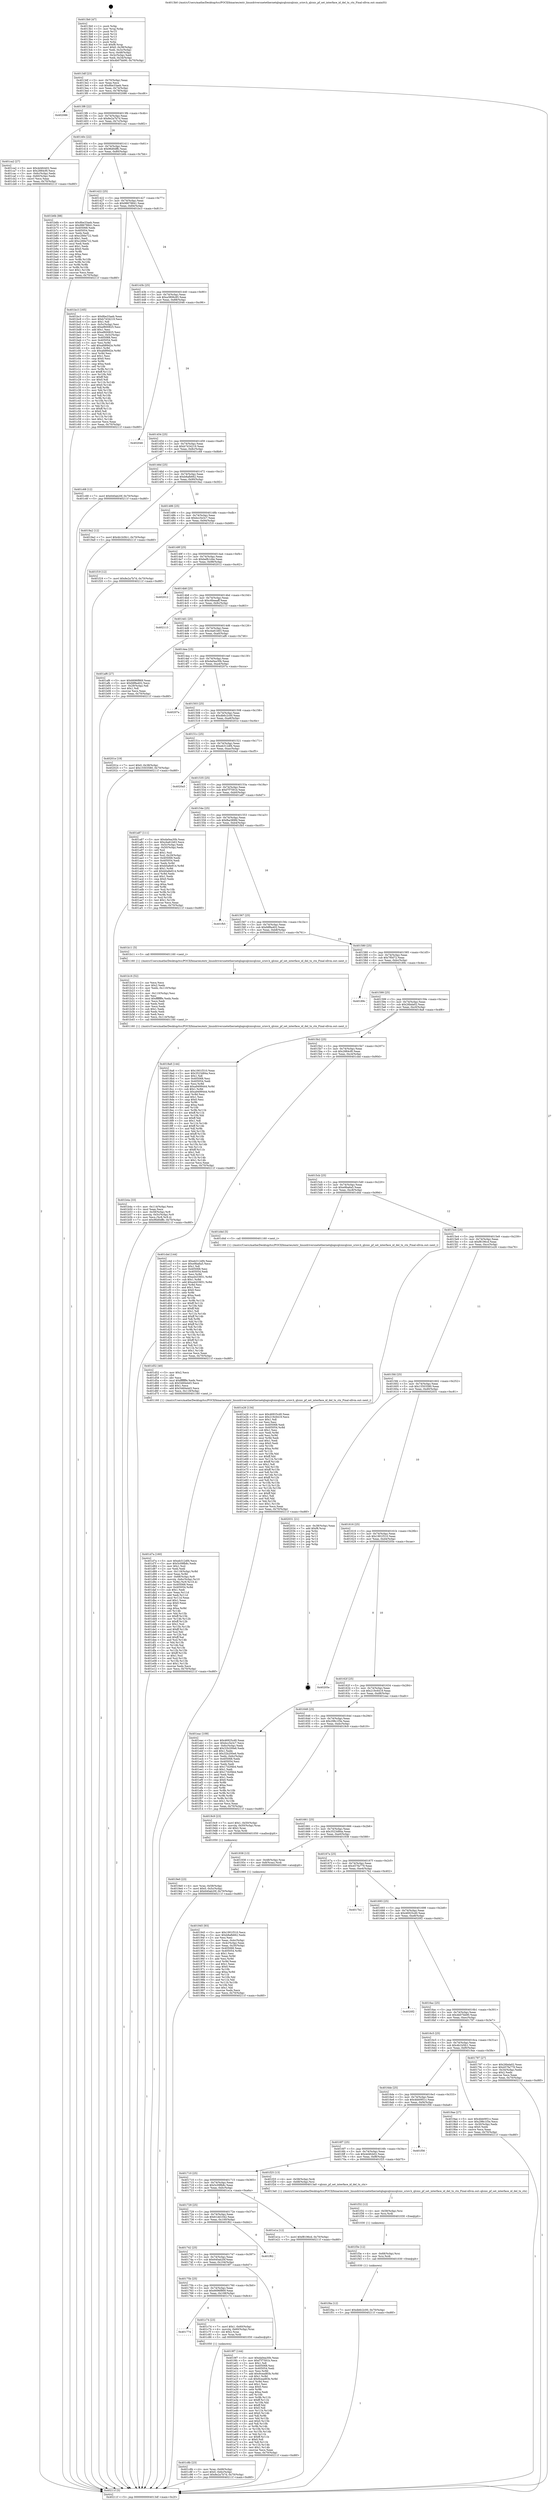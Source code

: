 digraph "0x4013b0" {
  label = "0x4013b0 (/mnt/c/Users/mathe/Desktop/tcc/POCII/binaries/extr_linuxdriversnetethernetqlogicqlcnicqlcnic_sriov.h_qlcnic_pf_set_interface_id_del_tx_ctx_Final-ollvm.out::main(0))"
  labelloc = "t"
  node[shape=record]

  Entry [label="",width=0.3,height=0.3,shape=circle,fillcolor=black,style=filled]
  "0x4013df" [label="{
     0x4013df [23]\l
     | [instrs]\l
     &nbsp;&nbsp;0x4013df \<+3\>: mov -0x70(%rbp),%eax\l
     &nbsp;&nbsp;0x4013e2 \<+2\>: mov %eax,%ecx\l
     &nbsp;&nbsp;0x4013e4 \<+6\>: sub $0x8be33aeb,%ecx\l
     &nbsp;&nbsp;0x4013ea \<+3\>: mov %eax,-0x74(%rbp)\l
     &nbsp;&nbsp;0x4013ed \<+3\>: mov %ecx,-0x78(%rbp)\l
     &nbsp;&nbsp;0x4013f0 \<+6\>: je 0000000000402086 \<main+0xcd6\>\l
  }"]
  "0x402086" [label="{
     0x402086\l
  }", style=dashed]
  "0x4013f6" [label="{
     0x4013f6 [22]\l
     | [instrs]\l
     &nbsp;&nbsp;0x4013f6 \<+5\>: jmp 00000000004013fb \<main+0x4b\>\l
     &nbsp;&nbsp;0x4013fb \<+3\>: mov -0x74(%rbp),%eax\l
     &nbsp;&nbsp;0x4013fe \<+5\>: sub $0x8e2a7b7d,%eax\l
     &nbsp;&nbsp;0x401403 \<+3\>: mov %eax,-0x7c(%rbp)\l
     &nbsp;&nbsp;0x401406 \<+6\>: je 0000000000401ca2 \<main+0x8f2\>\l
  }"]
  Exit [label="",width=0.3,height=0.3,shape=circle,fillcolor=black,style=filled,peripheries=2]
  "0x401ca2" [label="{
     0x401ca2 [27]\l
     | [instrs]\l
     &nbsp;&nbsp;0x401ca2 \<+5\>: mov $0x4d4fcb02,%eax\l
     &nbsp;&nbsp;0x401ca7 \<+5\>: mov $0x2884cf0,%ecx\l
     &nbsp;&nbsp;0x401cac \<+3\>: mov -0x6c(%rbp),%edx\l
     &nbsp;&nbsp;0x401caf \<+3\>: cmp -0x60(%rbp),%edx\l
     &nbsp;&nbsp;0x401cb2 \<+3\>: cmovl %ecx,%eax\l
     &nbsp;&nbsp;0x401cb5 \<+3\>: mov %eax,-0x70(%rbp)\l
     &nbsp;&nbsp;0x401cb8 \<+5\>: jmp 000000000040211f \<main+0xd6f\>\l
  }"]
  "0x40140c" [label="{
     0x40140c [22]\l
     | [instrs]\l
     &nbsp;&nbsp;0x40140c \<+5\>: jmp 0000000000401411 \<main+0x61\>\l
     &nbsp;&nbsp;0x401411 \<+3\>: mov -0x74(%rbp),%eax\l
     &nbsp;&nbsp;0x401414 \<+5\>: sub $0x96d0dffc,%eax\l
     &nbsp;&nbsp;0x401419 \<+3\>: mov %eax,-0x80(%rbp)\l
     &nbsp;&nbsp;0x40141c \<+6\>: je 0000000000401b6b \<main+0x7bb\>\l
  }"]
  "0x401f4a" [label="{
     0x401f4a [12]\l
     | [instrs]\l
     &nbsp;&nbsp;0x401f4a \<+7\>: movl $0xdb6c2c00,-0x70(%rbp)\l
     &nbsp;&nbsp;0x401f51 \<+5\>: jmp 000000000040211f \<main+0xd6f\>\l
  }"]
  "0x401b6b" [label="{
     0x401b6b [88]\l
     | [instrs]\l
     &nbsp;&nbsp;0x401b6b \<+5\>: mov $0x8be33aeb,%eax\l
     &nbsp;&nbsp;0x401b70 \<+5\>: mov $0x98678841,%ecx\l
     &nbsp;&nbsp;0x401b75 \<+7\>: mov 0x405068,%edx\l
     &nbsp;&nbsp;0x401b7c \<+7\>: mov 0x405054,%esi\l
     &nbsp;&nbsp;0x401b83 \<+2\>: mov %edx,%edi\l
     &nbsp;&nbsp;0x401b85 \<+6\>: sub $0xc266e722,%edi\l
     &nbsp;&nbsp;0x401b8b \<+3\>: sub $0x1,%edi\l
     &nbsp;&nbsp;0x401b8e \<+6\>: add $0xc266e722,%edi\l
     &nbsp;&nbsp;0x401b94 \<+3\>: imul %edi,%edx\l
     &nbsp;&nbsp;0x401b97 \<+3\>: and $0x1,%edx\l
     &nbsp;&nbsp;0x401b9a \<+3\>: cmp $0x0,%edx\l
     &nbsp;&nbsp;0x401b9d \<+4\>: sete %r8b\l
     &nbsp;&nbsp;0x401ba1 \<+3\>: cmp $0xa,%esi\l
     &nbsp;&nbsp;0x401ba4 \<+4\>: setl %r9b\l
     &nbsp;&nbsp;0x401ba8 \<+3\>: mov %r8b,%r10b\l
     &nbsp;&nbsp;0x401bab \<+3\>: and %r9b,%r10b\l
     &nbsp;&nbsp;0x401bae \<+3\>: xor %r9b,%r8b\l
     &nbsp;&nbsp;0x401bb1 \<+3\>: or %r8b,%r10b\l
     &nbsp;&nbsp;0x401bb4 \<+4\>: test $0x1,%r10b\l
     &nbsp;&nbsp;0x401bb8 \<+3\>: cmovne %ecx,%eax\l
     &nbsp;&nbsp;0x401bbb \<+3\>: mov %eax,-0x70(%rbp)\l
     &nbsp;&nbsp;0x401bbe \<+5\>: jmp 000000000040211f \<main+0xd6f\>\l
  }"]
  "0x401422" [label="{
     0x401422 [25]\l
     | [instrs]\l
     &nbsp;&nbsp;0x401422 \<+5\>: jmp 0000000000401427 \<main+0x77\>\l
     &nbsp;&nbsp;0x401427 \<+3\>: mov -0x74(%rbp),%eax\l
     &nbsp;&nbsp;0x40142a \<+5\>: sub $0x98678841,%eax\l
     &nbsp;&nbsp;0x40142f \<+6\>: mov %eax,-0x84(%rbp)\l
     &nbsp;&nbsp;0x401435 \<+6\>: je 0000000000401bc3 \<main+0x813\>\l
  }"]
  "0x401f3e" [label="{
     0x401f3e [12]\l
     | [instrs]\l
     &nbsp;&nbsp;0x401f3e \<+4\>: mov -0x68(%rbp),%rsi\l
     &nbsp;&nbsp;0x401f42 \<+3\>: mov %rsi,%rdi\l
     &nbsp;&nbsp;0x401f45 \<+5\>: call 0000000000401030 \<free@plt\>\l
     | [calls]\l
     &nbsp;&nbsp;0x401030 \{1\} (unknown)\l
  }"]
  "0x401bc3" [label="{
     0x401bc3 [165]\l
     | [instrs]\l
     &nbsp;&nbsp;0x401bc3 \<+5\>: mov $0x8be33aeb,%eax\l
     &nbsp;&nbsp;0x401bc8 \<+5\>: mov $0xb7434219,%ecx\l
     &nbsp;&nbsp;0x401bcd \<+2\>: mov $0x1,%dl\l
     &nbsp;&nbsp;0x401bcf \<+3\>: mov -0x5c(%rbp),%esi\l
     &nbsp;&nbsp;0x401bd2 \<+6\>: add $0xef600825,%esi\l
     &nbsp;&nbsp;0x401bd8 \<+3\>: add $0x1,%esi\l
     &nbsp;&nbsp;0x401bdb \<+6\>: sub $0xef600825,%esi\l
     &nbsp;&nbsp;0x401be1 \<+3\>: mov %esi,-0x5c(%rbp)\l
     &nbsp;&nbsp;0x401be4 \<+7\>: mov 0x405068,%esi\l
     &nbsp;&nbsp;0x401beb \<+7\>: mov 0x405054,%edi\l
     &nbsp;&nbsp;0x401bf2 \<+3\>: mov %esi,%r8d\l
     &nbsp;&nbsp;0x401bf5 \<+7\>: add $0xafd89d2e,%r8d\l
     &nbsp;&nbsp;0x401bfc \<+4\>: sub $0x1,%r8d\l
     &nbsp;&nbsp;0x401c00 \<+7\>: sub $0xafd89d2e,%r8d\l
     &nbsp;&nbsp;0x401c07 \<+4\>: imul %r8d,%esi\l
     &nbsp;&nbsp;0x401c0b \<+3\>: and $0x1,%esi\l
     &nbsp;&nbsp;0x401c0e \<+3\>: cmp $0x0,%esi\l
     &nbsp;&nbsp;0x401c11 \<+4\>: sete %r9b\l
     &nbsp;&nbsp;0x401c15 \<+3\>: cmp $0xa,%edi\l
     &nbsp;&nbsp;0x401c18 \<+4\>: setl %r10b\l
     &nbsp;&nbsp;0x401c1c \<+3\>: mov %r9b,%r11b\l
     &nbsp;&nbsp;0x401c1f \<+4\>: xor $0xff,%r11b\l
     &nbsp;&nbsp;0x401c23 \<+3\>: mov %r10b,%bl\l
     &nbsp;&nbsp;0x401c26 \<+3\>: xor $0xff,%bl\l
     &nbsp;&nbsp;0x401c29 \<+3\>: xor $0x0,%dl\l
     &nbsp;&nbsp;0x401c2c \<+3\>: mov %r11b,%r14b\l
     &nbsp;&nbsp;0x401c2f \<+4\>: and $0x0,%r14b\l
     &nbsp;&nbsp;0x401c33 \<+3\>: and %dl,%r9b\l
     &nbsp;&nbsp;0x401c36 \<+3\>: mov %bl,%r15b\l
     &nbsp;&nbsp;0x401c39 \<+4\>: and $0x0,%r15b\l
     &nbsp;&nbsp;0x401c3d \<+3\>: and %dl,%r10b\l
     &nbsp;&nbsp;0x401c40 \<+3\>: or %r9b,%r14b\l
     &nbsp;&nbsp;0x401c43 \<+3\>: or %r10b,%r15b\l
     &nbsp;&nbsp;0x401c46 \<+3\>: xor %r15b,%r14b\l
     &nbsp;&nbsp;0x401c49 \<+3\>: or %bl,%r11b\l
     &nbsp;&nbsp;0x401c4c \<+4\>: xor $0xff,%r11b\l
     &nbsp;&nbsp;0x401c50 \<+3\>: or $0x0,%dl\l
     &nbsp;&nbsp;0x401c53 \<+3\>: and %dl,%r11b\l
     &nbsp;&nbsp;0x401c56 \<+3\>: or %r11b,%r14b\l
     &nbsp;&nbsp;0x401c59 \<+4\>: test $0x1,%r14b\l
     &nbsp;&nbsp;0x401c5d \<+3\>: cmovne %ecx,%eax\l
     &nbsp;&nbsp;0x401c60 \<+3\>: mov %eax,-0x70(%rbp)\l
     &nbsp;&nbsp;0x401c63 \<+5\>: jmp 000000000040211f \<main+0xd6f\>\l
  }"]
  "0x40143b" [label="{
     0x40143b [25]\l
     | [instrs]\l
     &nbsp;&nbsp;0x40143b \<+5\>: jmp 0000000000401440 \<main+0x90\>\l
     &nbsp;&nbsp;0x401440 \<+3\>: mov -0x74(%rbp),%eax\l
     &nbsp;&nbsp;0x401443 \<+5\>: sub $0xa3806c85,%eax\l
     &nbsp;&nbsp;0x401448 \<+6\>: mov %eax,-0x88(%rbp)\l
     &nbsp;&nbsp;0x40144e \<+6\>: je 0000000000402046 \<main+0xc96\>\l
  }"]
  "0x401f32" [label="{
     0x401f32 [12]\l
     | [instrs]\l
     &nbsp;&nbsp;0x401f32 \<+4\>: mov -0x58(%rbp),%rsi\l
     &nbsp;&nbsp;0x401f36 \<+3\>: mov %rsi,%rdi\l
     &nbsp;&nbsp;0x401f39 \<+5\>: call 0000000000401030 \<free@plt\>\l
     | [calls]\l
     &nbsp;&nbsp;0x401030 \{1\} (unknown)\l
  }"]
  "0x402046" [label="{
     0x402046\l
  }", style=dashed]
  "0x401454" [label="{
     0x401454 [25]\l
     | [instrs]\l
     &nbsp;&nbsp;0x401454 \<+5\>: jmp 0000000000401459 \<main+0xa9\>\l
     &nbsp;&nbsp;0x401459 \<+3\>: mov -0x74(%rbp),%eax\l
     &nbsp;&nbsp;0x40145c \<+5\>: sub $0xb7434219,%eax\l
     &nbsp;&nbsp;0x401461 \<+6\>: mov %eax,-0x8c(%rbp)\l
     &nbsp;&nbsp;0x401467 \<+6\>: je 0000000000401c68 \<main+0x8b8\>\l
  }"]
  "0x401d7a" [label="{
     0x401d7a [160]\l
     | [instrs]\l
     &nbsp;&nbsp;0x401d7a \<+5\>: mov $0xeb312df4,%ecx\l
     &nbsp;&nbsp;0x401d7f \<+5\>: mov $0x5c09fb8c,%edx\l
     &nbsp;&nbsp;0x401d84 \<+3\>: mov $0x1,%sil\l
     &nbsp;&nbsp;0x401d87 \<+2\>: xor %edi,%edi\l
     &nbsp;&nbsp;0x401d89 \<+7\>: mov -0x118(%rbp),%r8d\l
     &nbsp;&nbsp;0x401d90 \<+4\>: imul %eax,%r8d\l
     &nbsp;&nbsp;0x401d94 \<+4\>: mov -0x68(%rbp),%r9\l
     &nbsp;&nbsp;0x401d98 \<+4\>: movslq -0x6c(%rbp),%r10\l
     &nbsp;&nbsp;0x401d9c \<+4\>: mov %r8d,(%r9,%r10,4)\l
     &nbsp;&nbsp;0x401da0 \<+7\>: mov 0x405068,%eax\l
     &nbsp;&nbsp;0x401da7 \<+8\>: mov 0x405054,%r8d\l
     &nbsp;&nbsp;0x401daf \<+3\>: sub $0x1,%edi\l
     &nbsp;&nbsp;0x401db2 \<+3\>: mov %eax,%r11d\l
     &nbsp;&nbsp;0x401db5 \<+3\>: add %edi,%r11d\l
     &nbsp;&nbsp;0x401db8 \<+4\>: imul %r11d,%eax\l
     &nbsp;&nbsp;0x401dbc \<+3\>: and $0x1,%eax\l
     &nbsp;&nbsp;0x401dbf \<+3\>: cmp $0x0,%eax\l
     &nbsp;&nbsp;0x401dc2 \<+3\>: sete %bl\l
     &nbsp;&nbsp;0x401dc5 \<+4\>: cmp $0xa,%r8d\l
     &nbsp;&nbsp;0x401dc9 \<+4\>: setl %r14b\l
     &nbsp;&nbsp;0x401dcd \<+3\>: mov %bl,%r15b\l
     &nbsp;&nbsp;0x401dd0 \<+4\>: xor $0xff,%r15b\l
     &nbsp;&nbsp;0x401dd4 \<+3\>: mov %r14b,%r12b\l
     &nbsp;&nbsp;0x401dd7 \<+4\>: xor $0xff,%r12b\l
     &nbsp;&nbsp;0x401ddb \<+4\>: xor $0x1,%sil\l
     &nbsp;&nbsp;0x401ddf \<+3\>: mov %r15b,%r13b\l
     &nbsp;&nbsp;0x401de2 \<+4\>: and $0xff,%r13b\l
     &nbsp;&nbsp;0x401de6 \<+3\>: and %sil,%bl\l
     &nbsp;&nbsp;0x401de9 \<+3\>: mov %r12b,%al\l
     &nbsp;&nbsp;0x401dec \<+2\>: and $0xff,%al\l
     &nbsp;&nbsp;0x401dee \<+3\>: and %sil,%r14b\l
     &nbsp;&nbsp;0x401df1 \<+3\>: or %bl,%r13b\l
     &nbsp;&nbsp;0x401df4 \<+3\>: or %r14b,%al\l
     &nbsp;&nbsp;0x401df7 \<+3\>: xor %al,%r13b\l
     &nbsp;&nbsp;0x401dfa \<+3\>: or %r12b,%r15b\l
     &nbsp;&nbsp;0x401dfd \<+4\>: xor $0xff,%r15b\l
     &nbsp;&nbsp;0x401e01 \<+4\>: or $0x1,%sil\l
     &nbsp;&nbsp;0x401e05 \<+3\>: and %sil,%r15b\l
     &nbsp;&nbsp;0x401e08 \<+3\>: or %r15b,%r13b\l
     &nbsp;&nbsp;0x401e0b \<+4\>: test $0x1,%r13b\l
     &nbsp;&nbsp;0x401e0f \<+3\>: cmovne %edx,%ecx\l
     &nbsp;&nbsp;0x401e12 \<+3\>: mov %ecx,-0x70(%rbp)\l
     &nbsp;&nbsp;0x401e15 \<+5\>: jmp 000000000040211f \<main+0xd6f\>\l
  }"]
  "0x401c68" [label="{
     0x401c68 [12]\l
     | [instrs]\l
     &nbsp;&nbsp;0x401c68 \<+7\>: movl $0x640ab20f,-0x70(%rbp)\l
     &nbsp;&nbsp;0x401c6f \<+5\>: jmp 000000000040211f \<main+0xd6f\>\l
  }"]
  "0x40146d" [label="{
     0x40146d [25]\l
     | [instrs]\l
     &nbsp;&nbsp;0x40146d \<+5\>: jmp 0000000000401472 \<main+0xc2\>\l
     &nbsp;&nbsp;0x401472 \<+3\>: mov -0x74(%rbp),%eax\l
     &nbsp;&nbsp;0x401475 \<+5\>: sub $0xb8afb662,%eax\l
     &nbsp;&nbsp;0x40147a \<+6\>: mov %eax,-0x90(%rbp)\l
     &nbsp;&nbsp;0x401480 \<+6\>: je 00000000004019a2 \<main+0x5f2\>\l
  }"]
  "0x401d52" [label="{
     0x401d52 [40]\l
     | [instrs]\l
     &nbsp;&nbsp;0x401d52 \<+5\>: mov $0x2,%ecx\l
     &nbsp;&nbsp;0x401d57 \<+1\>: cltd\l
     &nbsp;&nbsp;0x401d58 \<+2\>: idiv %ecx\l
     &nbsp;&nbsp;0x401d5a \<+6\>: imul $0xfffffffe,%edx,%ecx\l
     &nbsp;&nbsp;0x401d60 \<+6\>: sub $0x5460e4d3,%ecx\l
     &nbsp;&nbsp;0x401d66 \<+3\>: add $0x1,%ecx\l
     &nbsp;&nbsp;0x401d69 \<+6\>: add $0x5460e4d3,%ecx\l
     &nbsp;&nbsp;0x401d6f \<+6\>: mov %ecx,-0x118(%rbp)\l
     &nbsp;&nbsp;0x401d75 \<+5\>: call 0000000000401160 \<next_i\>\l
     | [calls]\l
     &nbsp;&nbsp;0x401160 \{1\} (/mnt/c/Users/mathe/Desktop/tcc/POCII/binaries/extr_linuxdriversnetethernetqlogicqlcnicqlcnic_sriov.h_qlcnic_pf_set_interface_id_del_tx_ctx_Final-ollvm.out::next_i)\l
  }"]
  "0x4019a2" [label="{
     0x4019a2 [12]\l
     | [instrs]\l
     &nbsp;&nbsp;0x4019a2 \<+7\>: movl $0x4b1b5fc1,-0x70(%rbp)\l
     &nbsp;&nbsp;0x4019a9 \<+5\>: jmp 000000000040211f \<main+0xd6f\>\l
  }"]
  "0x401486" [label="{
     0x401486 [25]\l
     | [instrs]\l
     &nbsp;&nbsp;0x401486 \<+5\>: jmp 000000000040148b \<main+0xdb\>\l
     &nbsp;&nbsp;0x40148b \<+3\>: mov -0x74(%rbp),%eax\l
     &nbsp;&nbsp;0x40148e \<+5\>: sub $0xbcc5e3c7,%eax\l
     &nbsp;&nbsp;0x401493 \<+6\>: mov %eax,-0x94(%rbp)\l
     &nbsp;&nbsp;0x401499 \<+6\>: je 0000000000401f19 \<main+0xb69\>\l
  }"]
  "0x401c8b" [label="{
     0x401c8b [23]\l
     | [instrs]\l
     &nbsp;&nbsp;0x401c8b \<+4\>: mov %rax,-0x68(%rbp)\l
     &nbsp;&nbsp;0x401c8f \<+7\>: movl $0x0,-0x6c(%rbp)\l
     &nbsp;&nbsp;0x401c96 \<+7\>: movl $0x8e2a7b7d,-0x70(%rbp)\l
     &nbsp;&nbsp;0x401c9d \<+5\>: jmp 000000000040211f \<main+0xd6f\>\l
  }"]
  "0x401f19" [label="{
     0x401f19 [12]\l
     | [instrs]\l
     &nbsp;&nbsp;0x401f19 \<+7\>: movl $0x8e2a7b7d,-0x70(%rbp)\l
     &nbsp;&nbsp;0x401f20 \<+5\>: jmp 000000000040211f \<main+0xd6f\>\l
  }"]
  "0x40149f" [label="{
     0x40149f [25]\l
     | [instrs]\l
     &nbsp;&nbsp;0x40149f \<+5\>: jmp 00000000004014a4 \<main+0xf4\>\l
     &nbsp;&nbsp;0x4014a4 \<+3\>: mov -0x74(%rbp),%eax\l
     &nbsp;&nbsp;0x4014a7 \<+5\>: sub $0xbefb1d4e,%eax\l
     &nbsp;&nbsp;0x4014ac \<+6\>: mov %eax,-0x98(%rbp)\l
     &nbsp;&nbsp;0x4014b2 \<+6\>: je 0000000000402012 \<main+0xc62\>\l
  }"]
  "0x401774" [label="{
     0x401774\l
  }", style=dashed]
  "0x402012" [label="{
     0x402012\l
  }", style=dashed]
  "0x4014b8" [label="{
     0x4014b8 [25]\l
     | [instrs]\l
     &nbsp;&nbsp;0x4014b8 \<+5\>: jmp 00000000004014bd \<main+0x10d\>\l
     &nbsp;&nbsp;0x4014bd \<+3\>: mov -0x74(%rbp),%eax\l
     &nbsp;&nbsp;0x4014c0 \<+5\>: sub $0xc6beaaff,%eax\l
     &nbsp;&nbsp;0x4014c5 \<+6\>: mov %eax,-0x9c(%rbp)\l
     &nbsp;&nbsp;0x4014cb \<+6\>: je 0000000000402113 \<main+0xd63\>\l
  }"]
  "0x401c74" [label="{
     0x401c74 [23]\l
     | [instrs]\l
     &nbsp;&nbsp;0x401c74 \<+7\>: movl $0x1,-0x60(%rbp)\l
     &nbsp;&nbsp;0x401c7b \<+4\>: movslq -0x60(%rbp),%rax\l
     &nbsp;&nbsp;0x401c7f \<+4\>: shl $0x2,%rax\l
     &nbsp;&nbsp;0x401c83 \<+3\>: mov %rax,%rdi\l
     &nbsp;&nbsp;0x401c86 \<+5\>: call 0000000000401050 \<malloc@plt\>\l
     | [calls]\l
     &nbsp;&nbsp;0x401050 \{1\} (unknown)\l
  }"]
  "0x402113" [label="{
     0x402113\l
  }", style=dashed]
  "0x4014d1" [label="{
     0x4014d1 [25]\l
     | [instrs]\l
     &nbsp;&nbsp;0x4014d1 \<+5\>: jmp 00000000004014d6 \<main+0x126\>\l
     &nbsp;&nbsp;0x4014d6 \<+3\>: mov -0x74(%rbp),%eax\l
     &nbsp;&nbsp;0x4014d9 \<+5\>: sub $0xcba61b63,%eax\l
     &nbsp;&nbsp;0x4014de \<+6\>: mov %eax,-0xa0(%rbp)\l
     &nbsp;&nbsp;0x4014e4 \<+6\>: je 0000000000401af6 \<main+0x746\>\l
  }"]
  "0x401b4a" [label="{
     0x401b4a [33]\l
     | [instrs]\l
     &nbsp;&nbsp;0x401b4a \<+6\>: mov -0x114(%rbp),%ecx\l
     &nbsp;&nbsp;0x401b50 \<+3\>: imul %eax,%ecx\l
     &nbsp;&nbsp;0x401b53 \<+4\>: mov -0x58(%rbp),%r8\l
     &nbsp;&nbsp;0x401b57 \<+4\>: movslq -0x5c(%rbp),%r9\l
     &nbsp;&nbsp;0x401b5b \<+4\>: mov %ecx,(%r8,%r9,4)\l
     &nbsp;&nbsp;0x401b5f \<+7\>: movl $0x96d0dffc,-0x70(%rbp)\l
     &nbsp;&nbsp;0x401b66 \<+5\>: jmp 000000000040211f \<main+0xd6f\>\l
  }"]
  "0x401af6" [label="{
     0x401af6 [27]\l
     | [instrs]\l
     &nbsp;&nbsp;0x401af6 \<+5\>: mov $0x6696f869,%eax\l
     &nbsp;&nbsp;0x401afb \<+5\>: mov $0xfdf8a402,%ecx\l
     &nbsp;&nbsp;0x401b00 \<+3\>: mov -0x29(%rbp),%dl\l
     &nbsp;&nbsp;0x401b03 \<+3\>: test $0x1,%dl\l
     &nbsp;&nbsp;0x401b06 \<+3\>: cmovne %ecx,%eax\l
     &nbsp;&nbsp;0x401b09 \<+3\>: mov %eax,-0x70(%rbp)\l
     &nbsp;&nbsp;0x401b0c \<+5\>: jmp 000000000040211f \<main+0xd6f\>\l
  }"]
  "0x4014ea" [label="{
     0x4014ea [25]\l
     | [instrs]\l
     &nbsp;&nbsp;0x4014ea \<+5\>: jmp 00000000004014ef \<main+0x13f\>\l
     &nbsp;&nbsp;0x4014ef \<+3\>: mov -0x74(%rbp),%eax\l
     &nbsp;&nbsp;0x4014f2 \<+5\>: sub $0xda0ea30b,%eax\l
     &nbsp;&nbsp;0x4014f7 \<+6\>: mov %eax,-0xa4(%rbp)\l
     &nbsp;&nbsp;0x4014fd \<+6\>: je 000000000040207a \<main+0xcca\>\l
  }"]
  "0x401b16" [label="{
     0x401b16 [52]\l
     | [instrs]\l
     &nbsp;&nbsp;0x401b16 \<+2\>: xor %ecx,%ecx\l
     &nbsp;&nbsp;0x401b18 \<+5\>: mov $0x2,%edx\l
     &nbsp;&nbsp;0x401b1d \<+6\>: mov %edx,-0x110(%rbp)\l
     &nbsp;&nbsp;0x401b23 \<+1\>: cltd\l
     &nbsp;&nbsp;0x401b24 \<+6\>: mov -0x110(%rbp),%esi\l
     &nbsp;&nbsp;0x401b2a \<+2\>: idiv %esi\l
     &nbsp;&nbsp;0x401b2c \<+6\>: imul $0xfffffffe,%edx,%edx\l
     &nbsp;&nbsp;0x401b32 \<+2\>: mov %ecx,%edi\l
     &nbsp;&nbsp;0x401b34 \<+2\>: sub %edx,%edi\l
     &nbsp;&nbsp;0x401b36 \<+2\>: mov %ecx,%edx\l
     &nbsp;&nbsp;0x401b38 \<+3\>: sub $0x1,%edx\l
     &nbsp;&nbsp;0x401b3b \<+2\>: add %edx,%edi\l
     &nbsp;&nbsp;0x401b3d \<+2\>: sub %edi,%ecx\l
     &nbsp;&nbsp;0x401b3f \<+6\>: mov %ecx,-0x114(%rbp)\l
     &nbsp;&nbsp;0x401b45 \<+5\>: call 0000000000401160 \<next_i\>\l
     | [calls]\l
     &nbsp;&nbsp;0x401160 \{1\} (/mnt/c/Users/mathe/Desktop/tcc/POCII/binaries/extr_linuxdriversnetethernetqlogicqlcnicqlcnic_sriov.h_qlcnic_pf_set_interface_id_del_tx_ctx_Final-ollvm.out::next_i)\l
  }"]
  "0x40207a" [label="{
     0x40207a\l
  }", style=dashed]
  "0x401503" [label="{
     0x401503 [25]\l
     | [instrs]\l
     &nbsp;&nbsp;0x401503 \<+5\>: jmp 0000000000401508 \<main+0x158\>\l
     &nbsp;&nbsp;0x401508 \<+3\>: mov -0x74(%rbp),%eax\l
     &nbsp;&nbsp;0x40150b \<+5\>: sub $0xdb6c2c00,%eax\l
     &nbsp;&nbsp;0x401510 \<+6\>: mov %eax,-0xa8(%rbp)\l
     &nbsp;&nbsp;0x401516 \<+6\>: je 000000000040201e \<main+0xc6e\>\l
  }"]
  "0x40175b" [label="{
     0x40175b [25]\l
     | [instrs]\l
     &nbsp;&nbsp;0x40175b \<+5\>: jmp 0000000000401760 \<main+0x3b0\>\l
     &nbsp;&nbsp;0x401760 \<+3\>: mov -0x74(%rbp),%eax\l
     &nbsp;&nbsp;0x401763 \<+5\>: sub $0x6696f869,%eax\l
     &nbsp;&nbsp;0x401768 \<+6\>: mov %eax,-0x108(%rbp)\l
     &nbsp;&nbsp;0x40176e \<+6\>: je 0000000000401c74 \<main+0x8c4\>\l
  }"]
  "0x40201e" [label="{
     0x40201e [19]\l
     | [instrs]\l
     &nbsp;&nbsp;0x40201e \<+7\>: movl $0x0,-0x38(%rbp)\l
     &nbsp;&nbsp;0x402025 \<+7\>: movl $0x15503580,-0x70(%rbp)\l
     &nbsp;&nbsp;0x40202c \<+5\>: jmp 000000000040211f \<main+0xd6f\>\l
  }"]
  "0x40151c" [label="{
     0x40151c [25]\l
     | [instrs]\l
     &nbsp;&nbsp;0x40151c \<+5\>: jmp 0000000000401521 \<main+0x171\>\l
     &nbsp;&nbsp;0x401521 \<+3\>: mov -0x74(%rbp),%eax\l
     &nbsp;&nbsp;0x401524 \<+5\>: sub $0xeb312df4,%eax\l
     &nbsp;&nbsp;0x401529 \<+6\>: mov %eax,-0xac(%rbp)\l
     &nbsp;&nbsp;0x40152f \<+6\>: je 00000000004020a5 \<main+0xcf5\>\l
  }"]
  "0x4019f7" [label="{
     0x4019f7 [144]\l
     | [instrs]\l
     &nbsp;&nbsp;0x4019f7 \<+5\>: mov $0xda0ea30b,%eax\l
     &nbsp;&nbsp;0x4019fc \<+5\>: mov $0xf7f7591b,%ecx\l
     &nbsp;&nbsp;0x401a01 \<+2\>: mov $0x1,%dl\l
     &nbsp;&nbsp;0x401a03 \<+7\>: mov 0x405068,%esi\l
     &nbsp;&nbsp;0x401a0a \<+7\>: mov 0x405054,%edi\l
     &nbsp;&nbsp;0x401a11 \<+3\>: mov %esi,%r8d\l
     &nbsp;&nbsp;0x401a14 \<+7\>: add $0x9cead83b,%r8d\l
     &nbsp;&nbsp;0x401a1b \<+4\>: sub $0x1,%r8d\l
     &nbsp;&nbsp;0x401a1f \<+7\>: sub $0x9cead83b,%r8d\l
     &nbsp;&nbsp;0x401a26 \<+4\>: imul %r8d,%esi\l
     &nbsp;&nbsp;0x401a2a \<+3\>: and $0x1,%esi\l
     &nbsp;&nbsp;0x401a2d \<+3\>: cmp $0x0,%esi\l
     &nbsp;&nbsp;0x401a30 \<+4\>: sete %r9b\l
     &nbsp;&nbsp;0x401a34 \<+3\>: cmp $0xa,%edi\l
     &nbsp;&nbsp;0x401a37 \<+4\>: setl %r10b\l
     &nbsp;&nbsp;0x401a3b \<+3\>: mov %r9b,%r11b\l
     &nbsp;&nbsp;0x401a3e \<+4\>: xor $0xff,%r11b\l
     &nbsp;&nbsp;0x401a42 \<+3\>: mov %r10b,%bl\l
     &nbsp;&nbsp;0x401a45 \<+3\>: xor $0xff,%bl\l
     &nbsp;&nbsp;0x401a48 \<+3\>: xor $0x0,%dl\l
     &nbsp;&nbsp;0x401a4b \<+3\>: mov %r11b,%r14b\l
     &nbsp;&nbsp;0x401a4e \<+4\>: and $0x0,%r14b\l
     &nbsp;&nbsp;0x401a52 \<+3\>: and %dl,%r9b\l
     &nbsp;&nbsp;0x401a55 \<+3\>: mov %bl,%r15b\l
     &nbsp;&nbsp;0x401a58 \<+4\>: and $0x0,%r15b\l
     &nbsp;&nbsp;0x401a5c \<+3\>: and %dl,%r10b\l
     &nbsp;&nbsp;0x401a5f \<+3\>: or %r9b,%r14b\l
     &nbsp;&nbsp;0x401a62 \<+3\>: or %r10b,%r15b\l
     &nbsp;&nbsp;0x401a65 \<+3\>: xor %r15b,%r14b\l
     &nbsp;&nbsp;0x401a68 \<+3\>: or %bl,%r11b\l
     &nbsp;&nbsp;0x401a6b \<+4\>: xor $0xff,%r11b\l
     &nbsp;&nbsp;0x401a6f \<+3\>: or $0x0,%dl\l
     &nbsp;&nbsp;0x401a72 \<+3\>: and %dl,%r11b\l
     &nbsp;&nbsp;0x401a75 \<+3\>: or %r11b,%r14b\l
     &nbsp;&nbsp;0x401a78 \<+4\>: test $0x1,%r14b\l
     &nbsp;&nbsp;0x401a7c \<+3\>: cmovne %ecx,%eax\l
     &nbsp;&nbsp;0x401a7f \<+3\>: mov %eax,-0x70(%rbp)\l
     &nbsp;&nbsp;0x401a82 \<+5\>: jmp 000000000040211f \<main+0xd6f\>\l
  }"]
  "0x4020a5" [label="{
     0x4020a5\l
  }", style=dashed]
  "0x401535" [label="{
     0x401535 [25]\l
     | [instrs]\l
     &nbsp;&nbsp;0x401535 \<+5\>: jmp 000000000040153a \<main+0x18a\>\l
     &nbsp;&nbsp;0x40153a \<+3\>: mov -0x74(%rbp),%eax\l
     &nbsp;&nbsp;0x40153d \<+5\>: sub $0xf7f7591b,%eax\l
     &nbsp;&nbsp;0x401542 \<+6\>: mov %eax,-0xb0(%rbp)\l
     &nbsp;&nbsp;0x401548 \<+6\>: je 0000000000401a87 \<main+0x6d7\>\l
  }"]
  "0x401742" [label="{
     0x401742 [25]\l
     | [instrs]\l
     &nbsp;&nbsp;0x401742 \<+5\>: jmp 0000000000401747 \<main+0x397\>\l
     &nbsp;&nbsp;0x401747 \<+3\>: mov -0x74(%rbp),%eax\l
     &nbsp;&nbsp;0x40174a \<+5\>: sub $0x640ab20f,%eax\l
     &nbsp;&nbsp;0x40174f \<+6\>: mov %eax,-0x104(%rbp)\l
     &nbsp;&nbsp;0x401755 \<+6\>: je 00000000004019f7 \<main+0x647\>\l
  }"]
  "0x401a87" [label="{
     0x401a87 [111]\l
     | [instrs]\l
     &nbsp;&nbsp;0x401a87 \<+5\>: mov $0xda0ea30b,%eax\l
     &nbsp;&nbsp;0x401a8c \<+5\>: mov $0xcba61b63,%ecx\l
     &nbsp;&nbsp;0x401a91 \<+3\>: mov -0x5c(%rbp),%edx\l
     &nbsp;&nbsp;0x401a94 \<+3\>: cmp -0x50(%rbp),%edx\l
     &nbsp;&nbsp;0x401a97 \<+4\>: setl %sil\l
     &nbsp;&nbsp;0x401a9b \<+4\>: and $0x1,%sil\l
     &nbsp;&nbsp;0x401a9f \<+4\>: mov %sil,-0x29(%rbp)\l
     &nbsp;&nbsp;0x401aa3 \<+7\>: mov 0x405068,%edx\l
     &nbsp;&nbsp;0x401aaa \<+7\>: mov 0x405054,%edi\l
     &nbsp;&nbsp;0x401ab1 \<+3\>: mov %edx,%r8d\l
     &nbsp;&nbsp;0x401ab4 \<+7\>: sub $0xb0a8e914,%r8d\l
     &nbsp;&nbsp;0x401abb \<+4\>: sub $0x1,%r8d\l
     &nbsp;&nbsp;0x401abf \<+7\>: add $0xb0a8e914,%r8d\l
     &nbsp;&nbsp;0x401ac6 \<+4\>: imul %r8d,%edx\l
     &nbsp;&nbsp;0x401aca \<+3\>: and $0x1,%edx\l
     &nbsp;&nbsp;0x401acd \<+3\>: cmp $0x0,%edx\l
     &nbsp;&nbsp;0x401ad0 \<+4\>: sete %sil\l
     &nbsp;&nbsp;0x401ad4 \<+3\>: cmp $0xa,%edi\l
     &nbsp;&nbsp;0x401ad7 \<+4\>: setl %r9b\l
     &nbsp;&nbsp;0x401adb \<+3\>: mov %sil,%r10b\l
     &nbsp;&nbsp;0x401ade \<+3\>: and %r9b,%r10b\l
     &nbsp;&nbsp;0x401ae1 \<+3\>: xor %r9b,%sil\l
     &nbsp;&nbsp;0x401ae4 \<+3\>: or %sil,%r10b\l
     &nbsp;&nbsp;0x401ae7 \<+4\>: test $0x1,%r10b\l
     &nbsp;&nbsp;0x401aeb \<+3\>: cmovne %ecx,%eax\l
     &nbsp;&nbsp;0x401aee \<+3\>: mov %eax,-0x70(%rbp)\l
     &nbsp;&nbsp;0x401af1 \<+5\>: jmp 000000000040211f \<main+0xd6f\>\l
  }"]
  "0x40154e" [label="{
     0x40154e [25]\l
     | [instrs]\l
     &nbsp;&nbsp;0x40154e \<+5\>: jmp 0000000000401553 \<main+0x1a3\>\l
     &nbsp;&nbsp;0x401553 \<+3\>: mov -0x74(%rbp),%eax\l
     &nbsp;&nbsp;0x401556 \<+5\>: sub $0xfba389fd,%eax\l
     &nbsp;&nbsp;0x40155b \<+6\>: mov %eax,-0xb4(%rbp)\l
     &nbsp;&nbsp;0x401561 \<+6\>: je 0000000000401fb5 \<main+0xc05\>\l
  }"]
  "0x401f62" [label="{
     0x401f62\l
  }", style=dashed]
  "0x401fb5" [label="{
     0x401fb5\l
  }", style=dashed]
  "0x401567" [label="{
     0x401567 [25]\l
     | [instrs]\l
     &nbsp;&nbsp;0x401567 \<+5\>: jmp 000000000040156c \<main+0x1bc\>\l
     &nbsp;&nbsp;0x40156c \<+3\>: mov -0x74(%rbp),%eax\l
     &nbsp;&nbsp;0x40156f \<+5\>: sub $0xfdf8a402,%eax\l
     &nbsp;&nbsp;0x401574 \<+6\>: mov %eax,-0xb8(%rbp)\l
     &nbsp;&nbsp;0x40157a \<+6\>: je 0000000000401b11 \<main+0x761\>\l
  }"]
  "0x401729" [label="{
     0x401729 [25]\l
     | [instrs]\l
     &nbsp;&nbsp;0x401729 \<+5\>: jmp 000000000040172e \<main+0x37e\>\l
     &nbsp;&nbsp;0x40172e \<+3\>: mov -0x74(%rbp),%eax\l
     &nbsp;&nbsp;0x401731 \<+5\>: sub $0x61dd1042,%eax\l
     &nbsp;&nbsp;0x401736 \<+6\>: mov %eax,-0x100(%rbp)\l
     &nbsp;&nbsp;0x40173c \<+6\>: je 0000000000401f62 \<main+0xbb2\>\l
  }"]
  "0x401b11" [label="{
     0x401b11 [5]\l
     | [instrs]\l
     &nbsp;&nbsp;0x401b11 \<+5\>: call 0000000000401160 \<next_i\>\l
     | [calls]\l
     &nbsp;&nbsp;0x401160 \{1\} (/mnt/c/Users/mathe/Desktop/tcc/POCII/binaries/extr_linuxdriversnetethernetqlogicqlcnicqlcnic_sriov.h_qlcnic_pf_set_interface_id_del_tx_ctx_Final-ollvm.out::next_i)\l
  }"]
  "0x401580" [label="{
     0x401580 [25]\l
     | [instrs]\l
     &nbsp;&nbsp;0x401580 \<+5\>: jmp 0000000000401585 \<main+0x1d5\>\l
     &nbsp;&nbsp;0x401585 \<+3\>: mov -0x74(%rbp),%eax\l
     &nbsp;&nbsp;0x401588 \<+5\>: sub $0x7f0d72,%eax\l
     &nbsp;&nbsp;0x40158d \<+6\>: mov %eax,-0xbc(%rbp)\l
     &nbsp;&nbsp;0x401593 \<+6\>: je 000000000040189c \<main+0x4ec\>\l
  }"]
  "0x401e1a" [label="{
     0x401e1a [12]\l
     | [instrs]\l
     &nbsp;&nbsp;0x401e1a \<+7\>: movl $0xf8196cd,-0x70(%rbp)\l
     &nbsp;&nbsp;0x401e21 \<+5\>: jmp 000000000040211f \<main+0xd6f\>\l
  }"]
  "0x40189c" [label="{
     0x40189c\l
  }", style=dashed]
  "0x401599" [label="{
     0x401599 [25]\l
     | [instrs]\l
     &nbsp;&nbsp;0x401599 \<+5\>: jmp 000000000040159e \<main+0x1ee\>\l
     &nbsp;&nbsp;0x40159e \<+3\>: mov -0x74(%rbp),%eax\l
     &nbsp;&nbsp;0x4015a1 \<+5\>: sub $0x26bda02,%eax\l
     &nbsp;&nbsp;0x4015a6 \<+6\>: mov %eax,-0xc0(%rbp)\l
     &nbsp;&nbsp;0x4015ac \<+6\>: je 00000000004018a8 \<main+0x4f8\>\l
  }"]
  "0x401710" [label="{
     0x401710 [25]\l
     | [instrs]\l
     &nbsp;&nbsp;0x401710 \<+5\>: jmp 0000000000401715 \<main+0x365\>\l
     &nbsp;&nbsp;0x401715 \<+3\>: mov -0x74(%rbp),%eax\l
     &nbsp;&nbsp;0x401718 \<+5\>: sub $0x5c09fb8c,%eax\l
     &nbsp;&nbsp;0x40171d \<+6\>: mov %eax,-0xfc(%rbp)\l
     &nbsp;&nbsp;0x401723 \<+6\>: je 0000000000401e1a \<main+0xa6a\>\l
  }"]
  "0x4018a8" [label="{
     0x4018a8 [144]\l
     | [instrs]\l
     &nbsp;&nbsp;0x4018a8 \<+5\>: mov $0x1901f310,%eax\l
     &nbsp;&nbsp;0x4018ad \<+5\>: mov $0x3523d84a,%ecx\l
     &nbsp;&nbsp;0x4018b2 \<+2\>: mov $0x1,%dl\l
     &nbsp;&nbsp;0x4018b4 \<+7\>: mov 0x405068,%esi\l
     &nbsp;&nbsp;0x4018bb \<+7\>: mov 0x405054,%edi\l
     &nbsp;&nbsp;0x4018c2 \<+3\>: mov %esi,%r8d\l
     &nbsp;&nbsp;0x4018c5 \<+7\>: add $0xa9499444,%r8d\l
     &nbsp;&nbsp;0x4018cc \<+4\>: sub $0x1,%r8d\l
     &nbsp;&nbsp;0x4018d0 \<+7\>: sub $0xa9499444,%r8d\l
     &nbsp;&nbsp;0x4018d7 \<+4\>: imul %r8d,%esi\l
     &nbsp;&nbsp;0x4018db \<+3\>: and $0x1,%esi\l
     &nbsp;&nbsp;0x4018de \<+3\>: cmp $0x0,%esi\l
     &nbsp;&nbsp;0x4018e1 \<+4\>: sete %r9b\l
     &nbsp;&nbsp;0x4018e5 \<+3\>: cmp $0xa,%edi\l
     &nbsp;&nbsp;0x4018e8 \<+4\>: setl %r10b\l
     &nbsp;&nbsp;0x4018ec \<+3\>: mov %r9b,%r11b\l
     &nbsp;&nbsp;0x4018ef \<+4\>: xor $0xff,%r11b\l
     &nbsp;&nbsp;0x4018f3 \<+3\>: mov %r10b,%bl\l
     &nbsp;&nbsp;0x4018f6 \<+3\>: xor $0xff,%bl\l
     &nbsp;&nbsp;0x4018f9 \<+3\>: xor $0x1,%dl\l
     &nbsp;&nbsp;0x4018fc \<+3\>: mov %r11b,%r14b\l
     &nbsp;&nbsp;0x4018ff \<+4\>: and $0xff,%r14b\l
     &nbsp;&nbsp;0x401903 \<+3\>: and %dl,%r9b\l
     &nbsp;&nbsp;0x401906 \<+3\>: mov %bl,%r15b\l
     &nbsp;&nbsp;0x401909 \<+4\>: and $0xff,%r15b\l
     &nbsp;&nbsp;0x40190d \<+3\>: and %dl,%r10b\l
     &nbsp;&nbsp;0x401910 \<+3\>: or %r9b,%r14b\l
     &nbsp;&nbsp;0x401913 \<+3\>: or %r10b,%r15b\l
     &nbsp;&nbsp;0x401916 \<+3\>: xor %r15b,%r14b\l
     &nbsp;&nbsp;0x401919 \<+3\>: or %bl,%r11b\l
     &nbsp;&nbsp;0x40191c \<+4\>: xor $0xff,%r11b\l
     &nbsp;&nbsp;0x401920 \<+3\>: or $0x1,%dl\l
     &nbsp;&nbsp;0x401923 \<+3\>: and %dl,%r11b\l
     &nbsp;&nbsp;0x401926 \<+3\>: or %r11b,%r14b\l
     &nbsp;&nbsp;0x401929 \<+4\>: test $0x1,%r14b\l
     &nbsp;&nbsp;0x40192d \<+3\>: cmovne %ecx,%eax\l
     &nbsp;&nbsp;0x401930 \<+3\>: mov %eax,-0x70(%rbp)\l
     &nbsp;&nbsp;0x401933 \<+5\>: jmp 000000000040211f \<main+0xd6f\>\l
  }"]
  "0x4015b2" [label="{
     0x4015b2 [25]\l
     | [instrs]\l
     &nbsp;&nbsp;0x4015b2 \<+5\>: jmp 00000000004015b7 \<main+0x207\>\l
     &nbsp;&nbsp;0x4015b7 \<+3\>: mov -0x74(%rbp),%eax\l
     &nbsp;&nbsp;0x4015ba \<+5\>: sub $0x2884cf0,%eax\l
     &nbsp;&nbsp;0x4015bf \<+6\>: mov %eax,-0xc4(%rbp)\l
     &nbsp;&nbsp;0x4015c5 \<+6\>: je 0000000000401cbd \<main+0x90d\>\l
  }"]
  "0x401f25" [label="{
     0x401f25 [13]\l
     | [instrs]\l
     &nbsp;&nbsp;0x401f25 \<+4\>: mov -0x58(%rbp),%rdi\l
     &nbsp;&nbsp;0x401f29 \<+4\>: mov -0x68(%rbp),%rsi\l
     &nbsp;&nbsp;0x401f2d \<+5\>: call 00000000004013a0 \<qlcnic_pf_set_interface_id_del_tx_ctx\>\l
     | [calls]\l
     &nbsp;&nbsp;0x4013a0 \{1\} (/mnt/c/Users/mathe/Desktop/tcc/POCII/binaries/extr_linuxdriversnetethernetqlogicqlcnicqlcnic_sriov.h_qlcnic_pf_set_interface_id_del_tx_ctx_Final-ollvm.out::qlcnic_pf_set_interface_id_del_tx_ctx)\l
  }"]
  "0x401cbd" [label="{
     0x401cbd [144]\l
     | [instrs]\l
     &nbsp;&nbsp;0x401cbd \<+5\>: mov $0xeb312df4,%eax\l
     &nbsp;&nbsp;0x401cc2 \<+5\>: mov $0xe9ba6a5,%ecx\l
     &nbsp;&nbsp;0x401cc7 \<+2\>: mov $0x1,%dl\l
     &nbsp;&nbsp;0x401cc9 \<+7\>: mov 0x405068,%esi\l
     &nbsp;&nbsp;0x401cd0 \<+7\>: mov 0x405054,%edi\l
     &nbsp;&nbsp;0x401cd7 \<+3\>: mov %esi,%r8d\l
     &nbsp;&nbsp;0x401cda \<+7\>: sub $0xa4433651,%r8d\l
     &nbsp;&nbsp;0x401ce1 \<+4\>: sub $0x1,%r8d\l
     &nbsp;&nbsp;0x401ce5 \<+7\>: add $0xa4433651,%r8d\l
     &nbsp;&nbsp;0x401cec \<+4\>: imul %r8d,%esi\l
     &nbsp;&nbsp;0x401cf0 \<+3\>: and $0x1,%esi\l
     &nbsp;&nbsp;0x401cf3 \<+3\>: cmp $0x0,%esi\l
     &nbsp;&nbsp;0x401cf6 \<+4\>: sete %r9b\l
     &nbsp;&nbsp;0x401cfa \<+3\>: cmp $0xa,%edi\l
     &nbsp;&nbsp;0x401cfd \<+4\>: setl %r10b\l
     &nbsp;&nbsp;0x401d01 \<+3\>: mov %r9b,%r11b\l
     &nbsp;&nbsp;0x401d04 \<+4\>: xor $0xff,%r11b\l
     &nbsp;&nbsp;0x401d08 \<+3\>: mov %r10b,%bl\l
     &nbsp;&nbsp;0x401d0b \<+3\>: xor $0xff,%bl\l
     &nbsp;&nbsp;0x401d0e \<+3\>: xor $0x1,%dl\l
     &nbsp;&nbsp;0x401d11 \<+3\>: mov %r11b,%r14b\l
     &nbsp;&nbsp;0x401d14 \<+4\>: and $0xff,%r14b\l
     &nbsp;&nbsp;0x401d18 \<+3\>: and %dl,%r9b\l
     &nbsp;&nbsp;0x401d1b \<+3\>: mov %bl,%r15b\l
     &nbsp;&nbsp;0x401d1e \<+4\>: and $0xff,%r15b\l
     &nbsp;&nbsp;0x401d22 \<+3\>: and %dl,%r10b\l
     &nbsp;&nbsp;0x401d25 \<+3\>: or %r9b,%r14b\l
     &nbsp;&nbsp;0x401d28 \<+3\>: or %r10b,%r15b\l
     &nbsp;&nbsp;0x401d2b \<+3\>: xor %r15b,%r14b\l
     &nbsp;&nbsp;0x401d2e \<+3\>: or %bl,%r11b\l
     &nbsp;&nbsp;0x401d31 \<+4\>: xor $0xff,%r11b\l
     &nbsp;&nbsp;0x401d35 \<+3\>: or $0x1,%dl\l
     &nbsp;&nbsp;0x401d38 \<+3\>: and %dl,%r11b\l
     &nbsp;&nbsp;0x401d3b \<+3\>: or %r11b,%r14b\l
     &nbsp;&nbsp;0x401d3e \<+4\>: test $0x1,%r14b\l
     &nbsp;&nbsp;0x401d42 \<+3\>: cmovne %ecx,%eax\l
     &nbsp;&nbsp;0x401d45 \<+3\>: mov %eax,-0x70(%rbp)\l
     &nbsp;&nbsp;0x401d48 \<+5\>: jmp 000000000040211f \<main+0xd6f\>\l
  }"]
  "0x4015cb" [label="{
     0x4015cb [25]\l
     | [instrs]\l
     &nbsp;&nbsp;0x4015cb \<+5\>: jmp 00000000004015d0 \<main+0x220\>\l
     &nbsp;&nbsp;0x4015d0 \<+3\>: mov -0x74(%rbp),%eax\l
     &nbsp;&nbsp;0x4015d3 \<+5\>: sub $0xe9ba6a5,%eax\l
     &nbsp;&nbsp;0x4015d8 \<+6\>: mov %eax,-0xc8(%rbp)\l
     &nbsp;&nbsp;0x4015de \<+6\>: je 0000000000401d4d \<main+0x99d\>\l
  }"]
  "0x4016f7" [label="{
     0x4016f7 [25]\l
     | [instrs]\l
     &nbsp;&nbsp;0x4016f7 \<+5\>: jmp 00000000004016fc \<main+0x34c\>\l
     &nbsp;&nbsp;0x4016fc \<+3\>: mov -0x74(%rbp),%eax\l
     &nbsp;&nbsp;0x4016ff \<+5\>: sub $0x4d4fcb02,%eax\l
     &nbsp;&nbsp;0x401704 \<+6\>: mov %eax,-0xf8(%rbp)\l
     &nbsp;&nbsp;0x40170a \<+6\>: je 0000000000401f25 \<main+0xb75\>\l
  }"]
  "0x401d4d" [label="{
     0x401d4d [5]\l
     | [instrs]\l
     &nbsp;&nbsp;0x401d4d \<+5\>: call 0000000000401160 \<next_i\>\l
     | [calls]\l
     &nbsp;&nbsp;0x401160 \{1\} (/mnt/c/Users/mathe/Desktop/tcc/POCII/binaries/extr_linuxdriversnetethernetqlogicqlcnicqlcnic_sriov.h_qlcnic_pf_set_interface_id_del_tx_ctx_Final-ollvm.out::next_i)\l
  }"]
  "0x4015e4" [label="{
     0x4015e4 [25]\l
     | [instrs]\l
     &nbsp;&nbsp;0x4015e4 \<+5\>: jmp 00000000004015e9 \<main+0x239\>\l
     &nbsp;&nbsp;0x4015e9 \<+3\>: mov -0x74(%rbp),%eax\l
     &nbsp;&nbsp;0x4015ec \<+5\>: sub $0xf8196cd,%eax\l
     &nbsp;&nbsp;0x4015f1 \<+6\>: mov %eax,-0xcc(%rbp)\l
     &nbsp;&nbsp;0x4015f7 \<+6\>: je 0000000000401e26 \<main+0xa76\>\l
  }"]
  "0x401f56" [label="{
     0x401f56\l
  }", style=dashed]
  "0x401e26" [label="{
     0x401e26 [134]\l
     | [instrs]\l
     &nbsp;&nbsp;0x401e26 \<+5\>: mov $0x46925cd0,%eax\l
     &nbsp;&nbsp;0x401e2b \<+5\>: mov $0x219c6419,%ecx\l
     &nbsp;&nbsp;0x401e30 \<+2\>: mov $0x1,%dl\l
     &nbsp;&nbsp;0x401e32 \<+2\>: xor %esi,%esi\l
     &nbsp;&nbsp;0x401e34 \<+7\>: mov 0x405068,%edi\l
     &nbsp;&nbsp;0x401e3b \<+8\>: mov 0x405054,%r8d\l
     &nbsp;&nbsp;0x401e43 \<+3\>: sub $0x1,%esi\l
     &nbsp;&nbsp;0x401e46 \<+3\>: mov %edi,%r9d\l
     &nbsp;&nbsp;0x401e49 \<+3\>: add %esi,%r9d\l
     &nbsp;&nbsp;0x401e4c \<+4\>: imul %r9d,%edi\l
     &nbsp;&nbsp;0x401e50 \<+3\>: and $0x1,%edi\l
     &nbsp;&nbsp;0x401e53 \<+3\>: cmp $0x0,%edi\l
     &nbsp;&nbsp;0x401e56 \<+4\>: sete %r10b\l
     &nbsp;&nbsp;0x401e5a \<+4\>: cmp $0xa,%r8d\l
     &nbsp;&nbsp;0x401e5e \<+4\>: setl %r11b\l
     &nbsp;&nbsp;0x401e62 \<+3\>: mov %r10b,%bl\l
     &nbsp;&nbsp;0x401e65 \<+3\>: xor $0xff,%bl\l
     &nbsp;&nbsp;0x401e68 \<+3\>: mov %r11b,%r14b\l
     &nbsp;&nbsp;0x401e6b \<+4\>: xor $0xff,%r14b\l
     &nbsp;&nbsp;0x401e6f \<+3\>: xor $0x1,%dl\l
     &nbsp;&nbsp;0x401e72 \<+3\>: mov %bl,%r15b\l
     &nbsp;&nbsp;0x401e75 \<+4\>: and $0xff,%r15b\l
     &nbsp;&nbsp;0x401e79 \<+3\>: and %dl,%r10b\l
     &nbsp;&nbsp;0x401e7c \<+3\>: mov %r14b,%r12b\l
     &nbsp;&nbsp;0x401e7f \<+4\>: and $0xff,%r12b\l
     &nbsp;&nbsp;0x401e83 \<+3\>: and %dl,%r11b\l
     &nbsp;&nbsp;0x401e86 \<+3\>: or %r10b,%r15b\l
     &nbsp;&nbsp;0x401e89 \<+3\>: or %r11b,%r12b\l
     &nbsp;&nbsp;0x401e8c \<+3\>: xor %r12b,%r15b\l
     &nbsp;&nbsp;0x401e8f \<+3\>: or %r14b,%bl\l
     &nbsp;&nbsp;0x401e92 \<+3\>: xor $0xff,%bl\l
     &nbsp;&nbsp;0x401e95 \<+3\>: or $0x1,%dl\l
     &nbsp;&nbsp;0x401e98 \<+2\>: and %dl,%bl\l
     &nbsp;&nbsp;0x401e9a \<+3\>: or %bl,%r15b\l
     &nbsp;&nbsp;0x401e9d \<+4\>: test $0x1,%r15b\l
     &nbsp;&nbsp;0x401ea1 \<+3\>: cmovne %ecx,%eax\l
     &nbsp;&nbsp;0x401ea4 \<+3\>: mov %eax,-0x70(%rbp)\l
     &nbsp;&nbsp;0x401ea7 \<+5\>: jmp 000000000040211f \<main+0xd6f\>\l
  }"]
  "0x4015fd" [label="{
     0x4015fd [25]\l
     | [instrs]\l
     &nbsp;&nbsp;0x4015fd \<+5\>: jmp 0000000000401602 \<main+0x252\>\l
     &nbsp;&nbsp;0x401602 \<+3\>: mov -0x74(%rbp),%eax\l
     &nbsp;&nbsp;0x401605 \<+5\>: sub $0x15503580,%eax\l
     &nbsp;&nbsp;0x40160a \<+6\>: mov %eax,-0xd0(%rbp)\l
     &nbsp;&nbsp;0x401610 \<+6\>: je 0000000000402031 \<main+0xc81\>\l
  }"]
  "0x4019e0" [label="{
     0x4019e0 [23]\l
     | [instrs]\l
     &nbsp;&nbsp;0x4019e0 \<+4\>: mov %rax,-0x58(%rbp)\l
     &nbsp;&nbsp;0x4019e4 \<+7\>: movl $0x0,-0x5c(%rbp)\l
     &nbsp;&nbsp;0x4019eb \<+7\>: movl $0x640ab20f,-0x70(%rbp)\l
     &nbsp;&nbsp;0x4019f2 \<+5\>: jmp 000000000040211f \<main+0xd6f\>\l
  }"]
  "0x402031" [label="{
     0x402031 [21]\l
     | [instrs]\l
     &nbsp;&nbsp;0x402031 \<+3\>: mov -0x38(%rbp),%eax\l
     &nbsp;&nbsp;0x402034 \<+7\>: add $0xf8,%rsp\l
     &nbsp;&nbsp;0x40203b \<+1\>: pop %rbx\l
     &nbsp;&nbsp;0x40203c \<+2\>: pop %r12\l
     &nbsp;&nbsp;0x40203e \<+2\>: pop %r13\l
     &nbsp;&nbsp;0x402040 \<+2\>: pop %r14\l
     &nbsp;&nbsp;0x402042 \<+2\>: pop %r15\l
     &nbsp;&nbsp;0x402044 \<+1\>: pop %rbp\l
     &nbsp;&nbsp;0x402045 \<+1\>: ret\l
  }"]
  "0x401616" [label="{
     0x401616 [25]\l
     | [instrs]\l
     &nbsp;&nbsp;0x401616 \<+5\>: jmp 000000000040161b \<main+0x26b\>\l
     &nbsp;&nbsp;0x40161b \<+3\>: mov -0x74(%rbp),%eax\l
     &nbsp;&nbsp;0x40161e \<+5\>: sub $0x1901f310,%eax\l
     &nbsp;&nbsp;0x401623 \<+6\>: mov %eax,-0xd4(%rbp)\l
     &nbsp;&nbsp;0x401629 \<+6\>: je 000000000040205e \<main+0xcae\>\l
  }"]
  "0x4016de" [label="{
     0x4016de [25]\l
     | [instrs]\l
     &nbsp;&nbsp;0x4016de \<+5\>: jmp 00000000004016e3 \<main+0x333\>\l
     &nbsp;&nbsp;0x4016e3 \<+3\>: mov -0x74(%rbp),%eax\l
     &nbsp;&nbsp;0x4016e6 \<+5\>: sub $0x4bb0951c,%eax\l
     &nbsp;&nbsp;0x4016eb \<+6\>: mov %eax,-0xf4(%rbp)\l
     &nbsp;&nbsp;0x4016f1 \<+6\>: je 0000000000401f56 \<main+0xba6\>\l
  }"]
  "0x40205e" [label="{
     0x40205e\l
  }", style=dashed]
  "0x40162f" [label="{
     0x40162f [25]\l
     | [instrs]\l
     &nbsp;&nbsp;0x40162f \<+5\>: jmp 0000000000401634 \<main+0x284\>\l
     &nbsp;&nbsp;0x401634 \<+3\>: mov -0x74(%rbp),%eax\l
     &nbsp;&nbsp;0x401637 \<+5\>: sub $0x219c6419,%eax\l
     &nbsp;&nbsp;0x40163c \<+6\>: mov %eax,-0xd8(%rbp)\l
     &nbsp;&nbsp;0x401642 \<+6\>: je 0000000000401eac \<main+0xafc\>\l
  }"]
  "0x4019ae" [label="{
     0x4019ae [27]\l
     | [instrs]\l
     &nbsp;&nbsp;0x4019ae \<+5\>: mov $0x4bb0951c,%eax\l
     &nbsp;&nbsp;0x4019b3 \<+5\>: mov $0x298c1f3e,%ecx\l
     &nbsp;&nbsp;0x4019b8 \<+3\>: mov -0x30(%rbp),%edx\l
     &nbsp;&nbsp;0x4019bb \<+3\>: cmp $0x0,%edx\l
     &nbsp;&nbsp;0x4019be \<+3\>: cmove %ecx,%eax\l
     &nbsp;&nbsp;0x4019c1 \<+3\>: mov %eax,-0x70(%rbp)\l
     &nbsp;&nbsp;0x4019c4 \<+5\>: jmp 000000000040211f \<main+0xd6f\>\l
  }"]
  "0x401eac" [label="{
     0x401eac [109]\l
     | [instrs]\l
     &nbsp;&nbsp;0x401eac \<+5\>: mov $0x46925cd0,%eax\l
     &nbsp;&nbsp;0x401eb1 \<+5\>: mov $0xbcc5e3c7,%ecx\l
     &nbsp;&nbsp;0x401eb6 \<+3\>: mov -0x6c(%rbp),%edx\l
     &nbsp;&nbsp;0x401eb9 \<+6\>: add $0x32b200e6,%edx\l
     &nbsp;&nbsp;0x401ebf \<+3\>: add $0x1,%edx\l
     &nbsp;&nbsp;0x401ec2 \<+6\>: sub $0x32b200e6,%edx\l
     &nbsp;&nbsp;0x401ec8 \<+3\>: mov %edx,-0x6c(%rbp)\l
     &nbsp;&nbsp;0x401ecb \<+7\>: mov 0x405068,%edx\l
     &nbsp;&nbsp;0x401ed2 \<+7\>: mov 0x405054,%esi\l
     &nbsp;&nbsp;0x401ed9 \<+2\>: mov %edx,%edi\l
     &nbsp;&nbsp;0x401edb \<+6\>: sub $0x17d2f4b4,%edi\l
     &nbsp;&nbsp;0x401ee1 \<+3\>: sub $0x1,%edi\l
     &nbsp;&nbsp;0x401ee4 \<+6\>: add $0x17d2f4b4,%edi\l
     &nbsp;&nbsp;0x401eea \<+3\>: imul %edi,%edx\l
     &nbsp;&nbsp;0x401eed \<+3\>: and $0x1,%edx\l
     &nbsp;&nbsp;0x401ef0 \<+3\>: cmp $0x0,%edx\l
     &nbsp;&nbsp;0x401ef3 \<+4\>: sete %r8b\l
     &nbsp;&nbsp;0x401ef7 \<+3\>: cmp $0xa,%esi\l
     &nbsp;&nbsp;0x401efa \<+4\>: setl %r9b\l
     &nbsp;&nbsp;0x401efe \<+3\>: mov %r8b,%r10b\l
     &nbsp;&nbsp;0x401f01 \<+3\>: and %r9b,%r10b\l
     &nbsp;&nbsp;0x401f04 \<+3\>: xor %r9b,%r8b\l
     &nbsp;&nbsp;0x401f07 \<+3\>: or %r8b,%r10b\l
     &nbsp;&nbsp;0x401f0a \<+4\>: test $0x1,%r10b\l
     &nbsp;&nbsp;0x401f0e \<+3\>: cmovne %ecx,%eax\l
     &nbsp;&nbsp;0x401f11 \<+3\>: mov %eax,-0x70(%rbp)\l
     &nbsp;&nbsp;0x401f14 \<+5\>: jmp 000000000040211f \<main+0xd6f\>\l
  }"]
  "0x401648" [label="{
     0x401648 [25]\l
     | [instrs]\l
     &nbsp;&nbsp;0x401648 \<+5\>: jmp 000000000040164d \<main+0x29d\>\l
     &nbsp;&nbsp;0x40164d \<+3\>: mov -0x74(%rbp),%eax\l
     &nbsp;&nbsp;0x401650 \<+5\>: sub $0x298c1f3e,%eax\l
     &nbsp;&nbsp;0x401655 \<+6\>: mov %eax,-0xdc(%rbp)\l
     &nbsp;&nbsp;0x40165b \<+6\>: je 00000000004019c9 \<main+0x619\>\l
  }"]
  "0x401945" [label="{
     0x401945 [93]\l
     | [instrs]\l
     &nbsp;&nbsp;0x401945 \<+5\>: mov $0x1901f310,%ecx\l
     &nbsp;&nbsp;0x40194a \<+5\>: mov $0xb8afb662,%edx\l
     &nbsp;&nbsp;0x40194f \<+2\>: xor %esi,%esi\l
     &nbsp;&nbsp;0x401951 \<+3\>: mov %eax,-0x4c(%rbp)\l
     &nbsp;&nbsp;0x401954 \<+3\>: mov -0x4c(%rbp),%eax\l
     &nbsp;&nbsp;0x401957 \<+3\>: mov %eax,-0x30(%rbp)\l
     &nbsp;&nbsp;0x40195a \<+7\>: mov 0x405068,%eax\l
     &nbsp;&nbsp;0x401961 \<+8\>: mov 0x405054,%r8d\l
     &nbsp;&nbsp;0x401969 \<+3\>: sub $0x1,%esi\l
     &nbsp;&nbsp;0x40196c \<+3\>: mov %eax,%r9d\l
     &nbsp;&nbsp;0x40196f \<+3\>: add %esi,%r9d\l
     &nbsp;&nbsp;0x401972 \<+4\>: imul %r9d,%eax\l
     &nbsp;&nbsp;0x401976 \<+3\>: and $0x1,%eax\l
     &nbsp;&nbsp;0x401979 \<+3\>: cmp $0x0,%eax\l
     &nbsp;&nbsp;0x40197c \<+4\>: sete %r10b\l
     &nbsp;&nbsp;0x401980 \<+4\>: cmp $0xa,%r8d\l
     &nbsp;&nbsp;0x401984 \<+4\>: setl %r11b\l
     &nbsp;&nbsp;0x401988 \<+3\>: mov %r10b,%bl\l
     &nbsp;&nbsp;0x40198b \<+3\>: and %r11b,%bl\l
     &nbsp;&nbsp;0x40198e \<+3\>: xor %r11b,%r10b\l
     &nbsp;&nbsp;0x401991 \<+3\>: or %r10b,%bl\l
     &nbsp;&nbsp;0x401994 \<+3\>: test $0x1,%bl\l
     &nbsp;&nbsp;0x401997 \<+3\>: cmovne %edx,%ecx\l
     &nbsp;&nbsp;0x40199a \<+3\>: mov %ecx,-0x70(%rbp)\l
     &nbsp;&nbsp;0x40199d \<+5\>: jmp 000000000040211f \<main+0xd6f\>\l
  }"]
  "0x4019c9" [label="{
     0x4019c9 [23]\l
     | [instrs]\l
     &nbsp;&nbsp;0x4019c9 \<+7\>: movl $0x1,-0x50(%rbp)\l
     &nbsp;&nbsp;0x4019d0 \<+4\>: movslq -0x50(%rbp),%rax\l
     &nbsp;&nbsp;0x4019d4 \<+4\>: shl $0x2,%rax\l
     &nbsp;&nbsp;0x4019d8 \<+3\>: mov %rax,%rdi\l
     &nbsp;&nbsp;0x4019db \<+5\>: call 0000000000401050 \<malloc@plt\>\l
     | [calls]\l
     &nbsp;&nbsp;0x401050 \{1\} (unknown)\l
  }"]
  "0x401661" [label="{
     0x401661 [25]\l
     | [instrs]\l
     &nbsp;&nbsp;0x401661 \<+5\>: jmp 0000000000401666 \<main+0x2b6\>\l
     &nbsp;&nbsp;0x401666 \<+3\>: mov -0x74(%rbp),%eax\l
     &nbsp;&nbsp;0x401669 \<+5\>: sub $0x3523d84a,%eax\l
     &nbsp;&nbsp;0x40166e \<+6\>: mov %eax,-0xe0(%rbp)\l
     &nbsp;&nbsp;0x401674 \<+6\>: je 0000000000401938 \<main+0x588\>\l
  }"]
  "0x4013b0" [label="{
     0x4013b0 [47]\l
     | [instrs]\l
     &nbsp;&nbsp;0x4013b0 \<+1\>: push %rbp\l
     &nbsp;&nbsp;0x4013b1 \<+3\>: mov %rsp,%rbp\l
     &nbsp;&nbsp;0x4013b4 \<+2\>: push %r15\l
     &nbsp;&nbsp;0x4013b6 \<+2\>: push %r14\l
     &nbsp;&nbsp;0x4013b8 \<+2\>: push %r13\l
     &nbsp;&nbsp;0x4013ba \<+2\>: push %r12\l
     &nbsp;&nbsp;0x4013bc \<+1\>: push %rbx\l
     &nbsp;&nbsp;0x4013bd \<+7\>: sub $0xf8,%rsp\l
     &nbsp;&nbsp;0x4013c4 \<+7\>: movl $0x0,-0x38(%rbp)\l
     &nbsp;&nbsp;0x4013cb \<+3\>: mov %edi,-0x3c(%rbp)\l
     &nbsp;&nbsp;0x4013ce \<+4\>: mov %rsi,-0x48(%rbp)\l
     &nbsp;&nbsp;0x4013d2 \<+3\>: mov -0x3c(%rbp),%edi\l
     &nbsp;&nbsp;0x4013d5 \<+3\>: mov %edi,-0x34(%rbp)\l
     &nbsp;&nbsp;0x4013d8 \<+7\>: movl $0x4b07bb90,-0x70(%rbp)\l
  }"]
  "0x401938" [label="{
     0x401938 [13]\l
     | [instrs]\l
     &nbsp;&nbsp;0x401938 \<+4\>: mov -0x48(%rbp),%rax\l
     &nbsp;&nbsp;0x40193c \<+4\>: mov 0x8(%rax),%rdi\l
     &nbsp;&nbsp;0x401940 \<+5\>: call 0000000000401060 \<atoi@plt\>\l
     | [calls]\l
     &nbsp;&nbsp;0x401060 \{1\} (unknown)\l
  }"]
  "0x40167a" [label="{
     0x40167a [25]\l
     | [instrs]\l
     &nbsp;&nbsp;0x40167a \<+5\>: jmp 000000000040167f \<main+0x2cf\>\l
     &nbsp;&nbsp;0x40167f \<+3\>: mov -0x74(%rbp),%eax\l
     &nbsp;&nbsp;0x401682 \<+5\>: sub $0x457fa779,%eax\l
     &nbsp;&nbsp;0x401687 \<+6\>: mov %eax,-0xe4(%rbp)\l
     &nbsp;&nbsp;0x40168d \<+6\>: je 00000000004017b2 \<main+0x402\>\l
  }"]
  "0x40211f" [label="{
     0x40211f [5]\l
     | [instrs]\l
     &nbsp;&nbsp;0x40211f \<+5\>: jmp 00000000004013df \<main+0x2f\>\l
  }"]
  "0x4017b2" [label="{
     0x4017b2\l
  }", style=dashed]
  "0x401693" [label="{
     0x401693 [25]\l
     | [instrs]\l
     &nbsp;&nbsp;0x401693 \<+5\>: jmp 0000000000401698 \<main+0x2e8\>\l
     &nbsp;&nbsp;0x401698 \<+3\>: mov -0x74(%rbp),%eax\l
     &nbsp;&nbsp;0x40169b \<+5\>: sub $0x46925cd0,%eax\l
     &nbsp;&nbsp;0x4016a0 \<+6\>: mov %eax,-0xe8(%rbp)\l
     &nbsp;&nbsp;0x4016a6 \<+6\>: je 00000000004020f2 \<main+0xd42\>\l
  }"]
  "0x4016c5" [label="{
     0x4016c5 [25]\l
     | [instrs]\l
     &nbsp;&nbsp;0x4016c5 \<+5\>: jmp 00000000004016ca \<main+0x31a\>\l
     &nbsp;&nbsp;0x4016ca \<+3\>: mov -0x74(%rbp),%eax\l
     &nbsp;&nbsp;0x4016cd \<+5\>: sub $0x4b1b5fc1,%eax\l
     &nbsp;&nbsp;0x4016d2 \<+6\>: mov %eax,-0xf0(%rbp)\l
     &nbsp;&nbsp;0x4016d8 \<+6\>: je 00000000004019ae \<main+0x5fe\>\l
  }"]
  "0x4020f2" [label="{
     0x4020f2\l
  }", style=dashed]
  "0x4016ac" [label="{
     0x4016ac [25]\l
     | [instrs]\l
     &nbsp;&nbsp;0x4016ac \<+5\>: jmp 00000000004016b1 \<main+0x301\>\l
     &nbsp;&nbsp;0x4016b1 \<+3\>: mov -0x74(%rbp),%eax\l
     &nbsp;&nbsp;0x4016b4 \<+5\>: sub $0x4b07bb90,%eax\l
     &nbsp;&nbsp;0x4016b9 \<+6\>: mov %eax,-0xec(%rbp)\l
     &nbsp;&nbsp;0x4016bf \<+6\>: je 0000000000401797 \<main+0x3e7\>\l
  }"]
  "0x401797" [label="{
     0x401797 [27]\l
     | [instrs]\l
     &nbsp;&nbsp;0x401797 \<+5\>: mov $0x26bda02,%eax\l
     &nbsp;&nbsp;0x40179c \<+5\>: mov $0x457fa779,%ecx\l
     &nbsp;&nbsp;0x4017a1 \<+3\>: mov -0x34(%rbp),%edx\l
     &nbsp;&nbsp;0x4017a4 \<+3\>: cmp $0x2,%edx\l
     &nbsp;&nbsp;0x4017a7 \<+3\>: cmovne %ecx,%eax\l
     &nbsp;&nbsp;0x4017aa \<+3\>: mov %eax,-0x70(%rbp)\l
     &nbsp;&nbsp;0x4017ad \<+5\>: jmp 000000000040211f \<main+0xd6f\>\l
  }"]
  Entry -> "0x4013b0" [label=" 1"]
  "0x4013df" -> "0x402086" [label=" 0"]
  "0x4013df" -> "0x4013f6" [label=" 28"]
  "0x402031" -> Exit [label=" 1"]
  "0x4013f6" -> "0x401ca2" [label=" 2"]
  "0x4013f6" -> "0x40140c" [label=" 26"]
  "0x40201e" -> "0x40211f" [label=" 1"]
  "0x40140c" -> "0x401b6b" [label=" 1"]
  "0x40140c" -> "0x401422" [label=" 25"]
  "0x401f4a" -> "0x40211f" [label=" 1"]
  "0x401422" -> "0x401bc3" [label=" 1"]
  "0x401422" -> "0x40143b" [label=" 24"]
  "0x401f3e" -> "0x401f4a" [label=" 1"]
  "0x40143b" -> "0x402046" [label=" 0"]
  "0x40143b" -> "0x401454" [label=" 24"]
  "0x401f32" -> "0x401f3e" [label=" 1"]
  "0x401454" -> "0x401c68" [label=" 1"]
  "0x401454" -> "0x40146d" [label=" 23"]
  "0x401f25" -> "0x401f32" [label=" 1"]
  "0x40146d" -> "0x4019a2" [label=" 1"]
  "0x40146d" -> "0x401486" [label=" 22"]
  "0x401f19" -> "0x40211f" [label=" 1"]
  "0x401486" -> "0x401f19" [label=" 1"]
  "0x401486" -> "0x40149f" [label=" 21"]
  "0x401eac" -> "0x40211f" [label=" 1"]
  "0x40149f" -> "0x402012" [label=" 0"]
  "0x40149f" -> "0x4014b8" [label=" 21"]
  "0x401e26" -> "0x40211f" [label=" 1"]
  "0x4014b8" -> "0x402113" [label=" 0"]
  "0x4014b8" -> "0x4014d1" [label=" 21"]
  "0x401e1a" -> "0x40211f" [label=" 1"]
  "0x4014d1" -> "0x401af6" [label=" 2"]
  "0x4014d1" -> "0x4014ea" [label=" 19"]
  "0x401d52" -> "0x401d7a" [label=" 1"]
  "0x4014ea" -> "0x40207a" [label=" 0"]
  "0x4014ea" -> "0x401503" [label=" 19"]
  "0x401d4d" -> "0x401d52" [label=" 1"]
  "0x401503" -> "0x40201e" [label=" 1"]
  "0x401503" -> "0x40151c" [label=" 18"]
  "0x401cbd" -> "0x40211f" [label=" 1"]
  "0x40151c" -> "0x4020a5" [label=" 0"]
  "0x40151c" -> "0x401535" [label=" 18"]
  "0x401ca2" -> "0x40211f" [label=" 2"]
  "0x401535" -> "0x401a87" [label=" 2"]
  "0x401535" -> "0x40154e" [label=" 16"]
  "0x401c74" -> "0x401c8b" [label=" 1"]
  "0x40154e" -> "0x401fb5" [label=" 0"]
  "0x40154e" -> "0x401567" [label=" 16"]
  "0x40175b" -> "0x401774" [label=" 0"]
  "0x401567" -> "0x401b11" [label=" 1"]
  "0x401567" -> "0x401580" [label=" 15"]
  "0x401d7a" -> "0x40211f" [label=" 1"]
  "0x401580" -> "0x40189c" [label=" 0"]
  "0x401580" -> "0x401599" [label=" 15"]
  "0x401c68" -> "0x40211f" [label=" 1"]
  "0x401599" -> "0x4018a8" [label=" 1"]
  "0x401599" -> "0x4015b2" [label=" 14"]
  "0x401b6b" -> "0x40211f" [label=" 1"]
  "0x4015b2" -> "0x401cbd" [label=" 1"]
  "0x4015b2" -> "0x4015cb" [label=" 13"]
  "0x401b4a" -> "0x40211f" [label=" 1"]
  "0x4015cb" -> "0x401d4d" [label=" 1"]
  "0x4015cb" -> "0x4015e4" [label=" 12"]
  "0x401b11" -> "0x401b16" [label=" 1"]
  "0x4015e4" -> "0x401e26" [label=" 1"]
  "0x4015e4" -> "0x4015fd" [label=" 11"]
  "0x401af6" -> "0x40211f" [label=" 2"]
  "0x4015fd" -> "0x402031" [label=" 1"]
  "0x4015fd" -> "0x401616" [label=" 10"]
  "0x4019f7" -> "0x40211f" [label=" 2"]
  "0x401616" -> "0x40205e" [label=" 0"]
  "0x401616" -> "0x40162f" [label=" 10"]
  "0x401742" -> "0x40175b" [label=" 1"]
  "0x40162f" -> "0x401eac" [label=" 1"]
  "0x40162f" -> "0x401648" [label=" 9"]
  "0x401742" -> "0x4019f7" [label=" 2"]
  "0x401648" -> "0x4019c9" [label=" 1"]
  "0x401648" -> "0x401661" [label=" 8"]
  "0x401729" -> "0x401742" [label=" 3"]
  "0x401661" -> "0x401938" [label=" 1"]
  "0x401661" -> "0x40167a" [label=" 7"]
  "0x401729" -> "0x401f62" [label=" 0"]
  "0x40167a" -> "0x4017b2" [label=" 0"]
  "0x40167a" -> "0x401693" [label=" 7"]
  "0x40175b" -> "0x401c74" [label=" 1"]
  "0x401693" -> "0x4020f2" [label=" 0"]
  "0x401693" -> "0x4016ac" [label=" 7"]
  "0x401710" -> "0x401729" [label=" 3"]
  "0x4016ac" -> "0x401797" [label=" 1"]
  "0x4016ac" -> "0x4016c5" [label=" 6"]
  "0x401797" -> "0x40211f" [label=" 1"]
  "0x4013b0" -> "0x4013df" [label=" 1"]
  "0x40211f" -> "0x4013df" [label=" 27"]
  "0x4018a8" -> "0x40211f" [label=" 1"]
  "0x401938" -> "0x401945" [label=" 1"]
  "0x401945" -> "0x40211f" [label=" 1"]
  "0x4019a2" -> "0x40211f" [label=" 1"]
  "0x401c8b" -> "0x40211f" [label=" 1"]
  "0x4016c5" -> "0x4019ae" [label=" 1"]
  "0x4016c5" -> "0x4016de" [label=" 5"]
  "0x4019ae" -> "0x40211f" [label=" 1"]
  "0x4019c9" -> "0x4019e0" [label=" 1"]
  "0x4019e0" -> "0x40211f" [label=" 1"]
  "0x401a87" -> "0x40211f" [label=" 2"]
  "0x4016de" -> "0x401f56" [label=" 0"]
  "0x4016de" -> "0x4016f7" [label=" 5"]
  "0x401b16" -> "0x401b4a" [label=" 1"]
  "0x4016f7" -> "0x401f25" [label=" 1"]
  "0x4016f7" -> "0x401710" [label=" 4"]
  "0x401bc3" -> "0x40211f" [label=" 1"]
  "0x401710" -> "0x401e1a" [label=" 1"]
}
